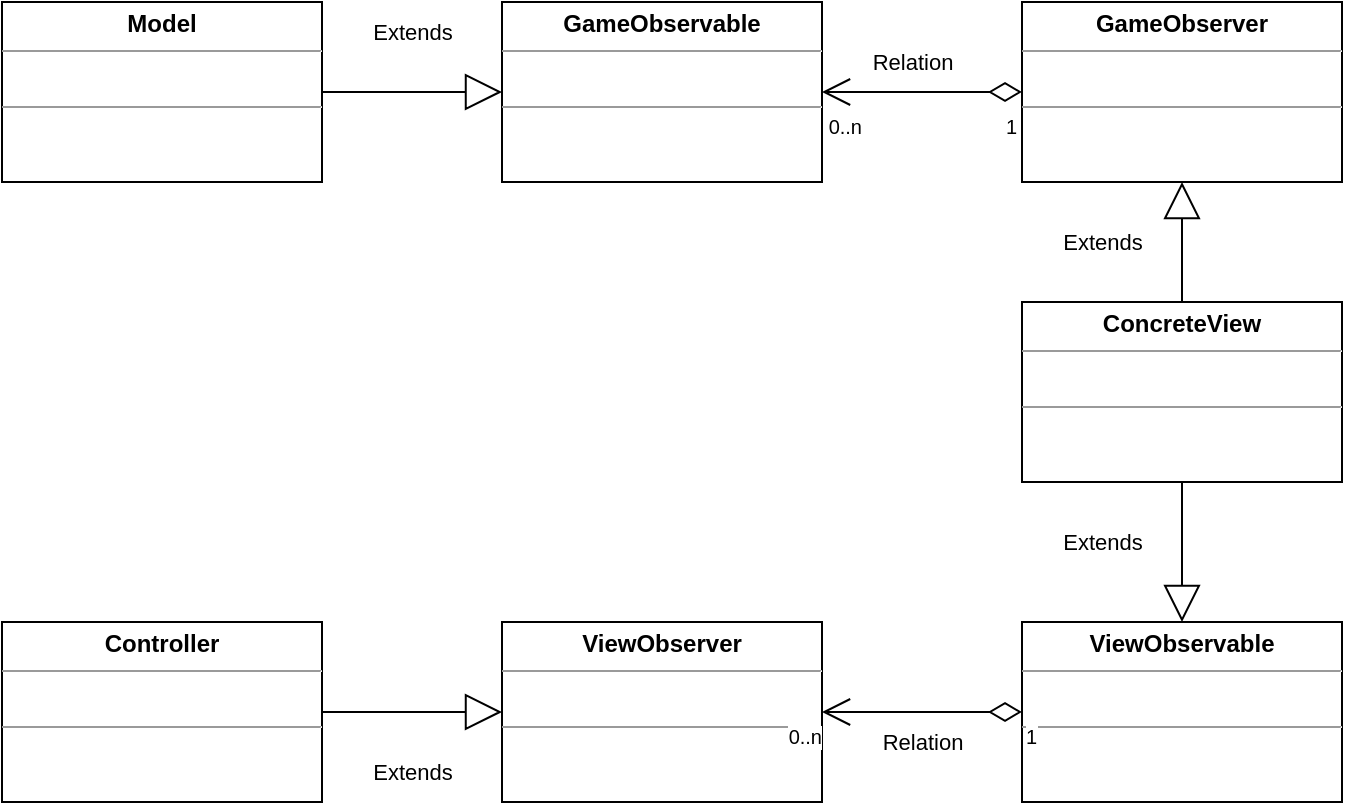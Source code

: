 <mxfile version="12.2.7" type="device" pages="1"><diagram id="ozmJaWQ2ziO8VvP7fevN" name="Page-1"><mxGraphModel dx="1182" dy="761" grid="1" gridSize="10" guides="1" tooltips="1" connect="1" arrows="1" fold="1" page="1" pageScale="1" pageWidth="827" pageHeight="1169" math="0" shadow="0"><root><mxCell id="0"/><mxCell id="1" parent="0"/><mxCell id="-xgNtqV1TAvdDI81FzGY-1" value="&lt;p style=&quot;margin: 0px ; margin-top: 4px ; text-align: center&quot;&gt;&lt;b&gt;ViewObservable&lt;/b&gt;&lt;br&gt;&lt;/p&gt;&lt;hr size=&quot;1&quot;&gt;&lt;p style=&quot;margin: 0px ; margin-left: 4px&quot;&gt;&lt;br&gt;&lt;/p&gt;&lt;hr size=&quot;1&quot;&gt;&lt;p style=&quot;margin: 0px ; margin-left: 4px&quot;&gt;&lt;br&gt;&lt;/p&gt;" style="verticalAlign=top;align=left;overflow=fill;fontSize=12;fontFamily=Helvetica;html=1;" vertex="1" parent="1"><mxGeometry x="520" y="510" width="160" height="90" as="geometry"/></mxCell><mxCell id="-xgNtqV1TAvdDI81FzGY-2" value="&lt;p style=&quot;margin: 0px ; margin-top: 4px ; text-align: center&quot;&gt;&lt;b&gt;ViewObserver&lt;/b&gt;&lt;br&gt;&lt;/p&gt;&lt;hr size=&quot;1&quot;&gt;&lt;p style=&quot;margin: 0px ; margin-left: 4px&quot;&gt;&lt;br&gt;&lt;/p&gt;&lt;hr size=&quot;1&quot;&gt;&lt;p style=&quot;margin: 0px ; margin-left: 4px&quot;&gt;&lt;br&gt;&lt;/p&gt;" style="verticalAlign=top;align=left;overflow=fill;fontSize=12;fontFamily=Helvetica;html=1;" vertex="1" parent="1"><mxGeometry x="260" y="510" width="160" height="90" as="geometry"/></mxCell><mxCell id="-xgNtqV1TAvdDI81FzGY-3" value="&lt;p style=&quot;margin: 0px ; margin-top: 4px ; text-align: center&quot;&gt;&lt;b&gt;ConcreteView&lt;/b&gt;&lt;br&gt;&lt;/p&gt;&lt;hr size=&quot;1&quot;&gt;&lt;p style=&quot;margin: 0px ; margin-left: 4px&quot;&gt;&lt;br&gt;&lt;/p&gt;&lt;hr size=&quot;1&quot;&gt;&lt;p style=&quot;margin: 0px ; margin-left: 4px&quot;&gt;&lt;br&gt;&lt;/p&gt;" style="verticalAlign=top;align=left;overflow=fill;fontSize=12;fontFamily=Helvetica;html=1;" vertex="1" parent="1"><mxGeometry x="520" y="350" width="160" height="90" as="geometry"/></mxCell><mxCell id="-xgNtqV1TAvdDI81FzGY-4" value="&lt;p style=&quot;margin: 0px ; margin-top: 4px ; text-align: center&quot;&gt;&lt;b&gt;Controller&lt;/b&gt;&lt;br&gt;&lt;/p&gt;&lt;hr size=&quot;1&quot;&gt;&lt;br&gt;&lt;hr size=&quot;1&quot;&gt;&lt;p style=&quot;margin: 0px ; margin-left: 4px&quot;&gt;&lt;br&gt;&lt;/p&gt;" style="verticalAlign=top;align=left;overflow=fill;fontSize=12;fontFamily=Helvetica;html=1;" vertex="1" parent="1"><mxGeometry x="10" y="510" width="160" height="90" as="geometry"/></mxCell><mxCell id="-xgNtqV1TAvdDI81FzGY-5" value="Extends" style="endArrow=block;endSize=16;endFill=0;html=1;entryX=0;entryY=0.5;entryDx=0;entryDy=0;exitX=1;exitY=0.5;exitDx=0;exitDy=0;" edge="1" parent="1" source="-xgNtqV1TAvdDI81FzGY-4" target="-xgNtqV1TAvdDI81FzGY-2"><mxGeometry y="-30" width="160" relative="1" as="geometry"><mxPoint x="770" y="450" as="sourcePoint"/><mxPoint x="930" y="450" as="targetPoint"/><mxPoint as="offset"/></mxGeometry></mxCell><mxCell id="-xgNtqV1TAvdDI81FzGY-6" value="Extends" style="endArrow=block;endSize=16;endFill=0;html=1;exitX=0.5;exitY=1;exitDx=0;exitDy=0;" edge="1" parent="1" source="-xgNtqV1TAvdDI81FzGY-3" target="-xgNtqV1TAvdDI81FzGY-1"><mxGeometry x="-0.143" y="-40" width="160" relative="1" as="geometry"><mxPoint x="770" y="460" as="sourcePoint"/><mxPoint x="600" y="520" as="targetPoint"/><Array as="points"><mxPoint x="600" y="490"/></Array><mxPoint as="offset"/></mxGeometry></mxCell><mxCell id="-xgNtqV1TAvdDI81FzGY-7" value="Relation" style="endArrow=open;html=1;endSize=12;startArrow=diamondThin;startSize=14;startFill=0;edgeStyle=orthogonalEdgeStyle;exitX=0;exitY=0.5;exitDx=0;exitDy=0;entryX=1;entryY=0.5;entryDx=0;entryDy=0;" edge="1" parent="1" source="-xgNtqV1TAvdDI81FzGY-1" target="-xgNtqV1TAvdDI81FzGY-2"><mxGeometry y="15" relative="1" as="geometry"><mxPoint x="730" y="450" as="sourcePoint"/><mxPoint x="890" y="450" as="targetPoint"/><Array as="points"><mxPoint x="440" y="555"/><mxPoint x="440" y="555"/></Array><mxPoint as="offset"/></mxGeometry></mxCell><mxCell id="-xgNtqV1TAvdDI81FzGY-8" value="1" style="resizable=0;html=1;align=left;verticalAlign=top;labelBackgroundColor=#ffffff;fontSize=10;" connectable="0" vertex="1" parent="-xgNtqV1TAvdDI81FzGY-7"><mxGeometry x="-1" relative="1" as="geometry"/></mxCell><mxCell id="-xgNtqV1TAvdDI81FzGY-9" value="0..n" style="resizable=0;html=1;align=right;verticalAlign=top;labelBackgroundColor=#ffffff;fontSize=10;" connectable="0" vertex="1" parent="-xgNtqV1TAvdDI81FzGY-7"><mxGeometry x="1" relative="1" as="geometry"/></mxCell><mxCell id="-xgNtqV1TAvdDI81FzGY-10" value="&lt;p style=&quot;margin: 0px ; margin-top: 4px ; text-align: center&quot;&gt;&lt;b&gt;GameObserver&lt;/b&gt;&lt;/p&gt;&lt;hr size=&quot;1&quot;&gt;&lt;p style=&quot;margin: 0px ; margin-left: 4px&quot;&gt;&lt;br&gt;&lt;/p&gt;&lt;hr size=&quot;1&quot;&gt;" style="verticalAlign=top;align=left;overflow=fill;fontSize=12;fontFamily=Helvetica;html=1;" vertex="1" parent="1"><mxGeometry x="520" y="200" width="160" height="90" as="geometry"/></mxCell><mxCell id="-xgNtqV1TAvdDI81FzGY-11" value="Extends" style="endArrow=block;endSize=16;endFill=0;html=1;entryX=0.5;entryY=1;entryDx=0;entryDy=0;" edge="1" parent="1" source="-xgNtqV1TAvdDI81FzGY-3" target="-xgNtqV1TAvdDI81FzGY-10"><mxGeometry y="40" width="160" relative="1" as="geometry"><mxPoint x="520" y="460" as="sourcePoint"/><mxPoint x="680" y="460" as="targetPoint"/><mxPoint as="offset"/></mxGeometry></mxCell><mxCell id="-xgNtqV1TAvdDI81FzGY-13" value="&lt;p style=&quot;margin: 0px ; margin-top: 4px ; text-align: center&quot;&gt;&lt;b&gt;GameObservable&lt;/b&gt;&lt;/p&gt;&lt;hr size=&quot;1&quot;&gt;&lt;p style=&quot;margin: 0px ; margin-left: 4px&quot;&gt;&lt;br&gt;&lt;/p&gt;&lt;hr size=&quot;1&quot;&gt;" style="verticalAlign=top;align=left;overflow=fill;fontSize=12;fontFamily=Helvetica;html=1;" vertex="1" parent="1"><mxGeometry x="260" y="200" width="160" height="90" as="geometry"/></mxCell><mxCell id="-xgNtqV1TAvdDI81FzGY-14" value="Relation" style="endArrow=open;html=1;endSize=12;startArrow=diamondThin;startSize=14;startFill=0;edgeStyle=orthogonalEdgeStyle;exitX=0;exitY=0.5;exitDx=0;exitDy=0;entryX=1;entryY=0.5;entryDx=0;entryDy=0;" edge="1" parent="1" source="-xgNtqV1TAvdDI81FzGY-10" target="-xgNtqV1TAvdDI81FzGY-13"><mxGeometry x="0.111" y="-15" relative="1" as="geometry"><mxPoint x="270" y="460" as="sourcePoint"/><mxPoint x="430" y="245" as="targetPoint"/><mxPoint as="offset"/></mxGeometry></mxCell><mxCell id="-xgNtqV1TAvdDI81FzGY-15" value="1" style="resizable=0;html=1;align=left;verticalAlign=top;labelBackgroundColor=#ffffff;fontSize=10;" connectable="0" vertex="1" parent="-xgNtqV1TAvdDI81FzGY-14"><mxGeometry x="-1" relative="1" as="geometry"><mxPoint x="-10" y="5" as="offset"/></mxGeometry></mxCell><mxCell id="-xgNtqV1TAvdDI81FzGY-16" value="0..n" style="resizable=0;html=1;align=right;verticalAlign=top;labelBackgroundColor=#ffffff;fontSize=10;" connectable="0" vertex="1" parent="-xgNtqV1TAvdDI81FzGY-14"><mxGeometry x="1" relative="1" as="geometry"><mxPoint x="20" y="5" as="offset"/></mxGeometry></mxCell><mxCell id="-xgNtqV1TAvdDI81FzGY-17" value="&lt;p style=&quot;margin: 0px ; margin-top: 4px ; text-align: center&quot;&gt;&lt;b&gt;Model&lt;/b&gt;&lt;br&gt;&lt;/p&gt;&lt;hr size=&quot;1&quot;&gt;&lt;p style=&quot;margin: 0px ; margin-left: 4px&quot;&gt;&lt;br&gt;&lt;/p&gt;&lt;hr size=&quot;1&quot;&gt;&lt;p style=&quot;margin: 0px ; margin-left: 4px&quot;&gt;&lt;br&gt;&lt;/p&gt;" style="verticalAlign=top;align=left;overflow=fill;fontSize=12;fontFamily=Helvetica;html=1;" vertex="1" parent="1"><mxGeometry x="10" y="200" width="160" height="90" as="geometry"/></mxCell><mxCell id="-xgNtqV1TAvdDI81FzGY-18" value="Extends" style="endArrow=block;endSize=16;endFill=0;html=1;entryX=0;entryY=0.5;entryDx=0;entryDy=0;exitX=1;exitY=0.5;exitDx=0;exitDy=0;" edge="1" parent="1" source="-xgNtqV1TAvdDI81FzGY-17" target="-xgNtqV1TAvdDI81FzGY-13"><mxGeometry y="30" width="160" relative="1" as="geometry"><mxPoint x="260" y="460" as="sourcePoint"/><mxPoint x="420" y="460" as="targetPoint"/><mxPoint as="offset"/></mxGeometry></mxCell></root></mxGraphModel></diagram></mxfile>